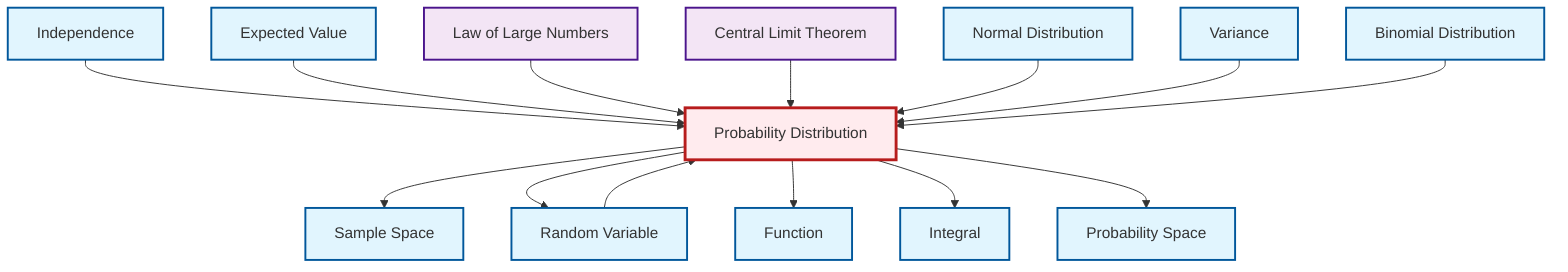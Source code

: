 graph TD
    classDef definition fill:#e1f5fe,stroke:#01579b,stroke-width:2px
    classDef theorem fill:#f3e5f5,stroke:#4a148c,stroke-width:2px
    classDef axiom fill:#fff3e0,stroke:#e65100,stroke-width:2px
    classDef example fill:#e8f5e9,stroke:#1b5e20,stroke-width:2px
    classDef current fill:#ffebee,stroke:#b71c1c,stroke-width:3px
    def-expectation["Expected Value"]:::definition
    def-probability-distribution["Probability Distribution"]:::definition
    def-integral["Integral"]:::definition
    thm-central-limit["Central Limit Theorem"]:::theorem
    thm-law-of-large-numbers["Law of Large Numbers"]:::theorem
    def-normal-distribution["Normal Distribution"]:::definition
    def-independence["Independence"]:::definition
    def-random-variable["Random Variable"]:::definition
    def-function["Function"]:::definition
    def-sample-space["Sample Space"]:::definition
    def-probability-space["Probability Space"]:::definition
    def-binomial-distribution["Binomial Distribution"]:::definition
    def-variance["Variance"]:::definition
    def-probability-distribution --> def-sample-space
    def-independence --> def-probability-distribution
    def-expectation --> def-probability-distribution
    def-probability-distribution --> def-random-variable
    thm-law-of-large-numbers --> def-probability-distribution
    def-probability-distribution --> def-function
    thm-central-limit --> def-probability-distribution
    def-random-variable --> def-probability-distribution
    def-probability-distribution --> def-integral
    def-probability-distribution --> def-probability-space
    def-normal-distribution --> def-probability-distribution
    def-variance --> def-probability-distribution
    def-binomial-distribution --> def-probability-distribution
    class def-probability-distribution current
